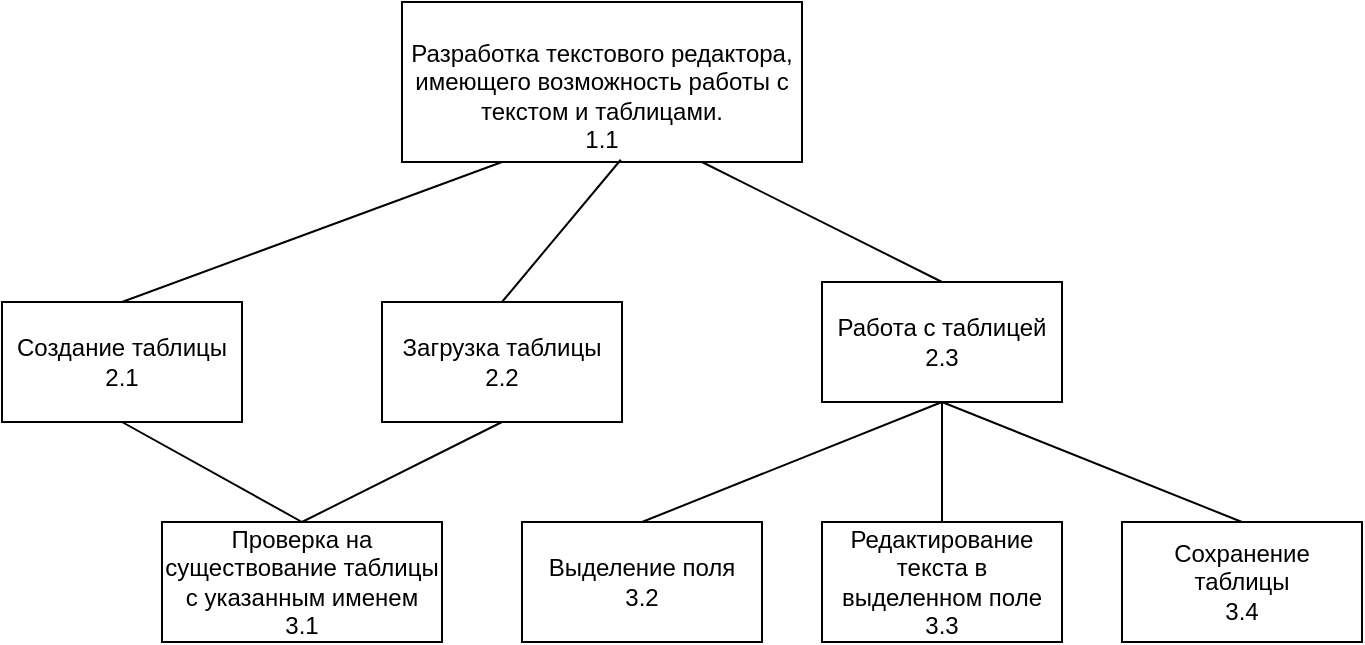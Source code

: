 <mxfile version="15.5.6" type="device"><diagram id="GeOgDV18p4-8QeTWmcWm" name="Page-1"><mxGraphModel dx="1422" dy="780" grid="1" gridSize="10" guides="1" tooltips="1" connect="1" arrows="1" fold="1" page="1" pageScale="1" pageWidth="827" pageHeight="1169" math="0" shadow="0"><root><mxCell id="0"/><mxCell id="1" parent="0"/><mxCell id="oEu7AN3IxFHRaCEvnJvl-2" value="&lt;br&gt;&lt;div&gt;&lt;span&gt;Разработка текстового редактора, имеющего возможность работы с текстом и таблицами.&lt;br&gt;1.1&lt;br&gt;&lt;/span&gt;&lt;/div&gt;" style="rounded=0;whiteSpace=wrap;html=1;" vertex="1" parent="1"><mxGeometry x="300" y="80" width="200" height="80" as="geometry"/></mxCell><mxCell id="oEu7AN3IxFHRaCEvnJvl-6" value="" style="endArrow=none;html=1;rounded=0;entryX=0.25;entryY=1;entryDx=0;entryDy=0;exitX=0.5;exitY=0;exitDx=0;exitDy=0;" edge="1" parent="1" source="oEu7AN3IxFHRaCEvnJvl-21" target="oEu7AN3IxFHRaCEvnJvl-2"><mxGeometry width="50" height="50" relative="1" as="geometry"><mxPoint x="320" y="260" as="sourcePoint"/><mxPoint x="440" y="370" as="targetPoint"/></mxGeometry></mxCell><mxCell id="oEu7AN3IxFHRaCEvnJvl-21" value="&lt;div&gt;Создание таблицы&lt;/div&gt;&lt;div&gt;2.1&lt;/div&gt;" style="rounded=0;whiteSpace=wrap;html=1;" vertex="1" parent="1"><mxGeometry x="100" y="230" width="120" height="60" as="geometry"/></mxCell><mxCell id="oEu7AN3IxFHRaCEvnJvl-22" value="&lt;div&gt;Загрузка таблицы&lt;/div&gt;&lt;div&gt;2.2&lt;br&gt;&lt;/div&gt;" style="rounded=0;whiteSpace=wrap;html=1;" vertex="1" parent="1"><mxGeometry x="290" y="230" width="120" height="60" as="geometry"/></mxCell><mxCell id="oEu7AN3IxFHRaCEvnJvl-30" value="" style="endArrow=none;html=1;rounded=0;exitX=0.5;exitY=0;exitDx=0;exitDy=0;entryX=0.547;entryY=0.986;entryDx=0;entryDy=0;entryPerimeter=0;" edge="1" parent="1" source="oEu7AN3IxFHRaCEvnJvl-22" target="oEu7AN3IxFHRaCEvnJvl-2"><mxGeometry width="50" height="50" relative="1" as="geometry"><mxPoint x="490" y="420" as="sourcePoint"/><mxPoint x="390" y="160" as="targetPoint"/></mxGeometry></mxCell><mxCell id="oEu7AN3IxFHRaCEvnJvl-32" value="Работа с таблицей&lt;br&gt;2.3" style="rounded=0;whiteSpace=wrap;html=1;" vertex="1" parent="1"><mxGeometry x="510" y="220" width="120" height="60" as="geometry"/></mxCell><mxCell id="oEu7AN3IxFHRaCEvnJvl-33" value="" style="endArrow=none;html=1;rounded=0;exitX=0.5;exitY=0;exitDx=0;exitDy=0;entryX=0.75;entryY=1;entryDx=0;entryDy=0;" edge="1" parent="1" source="oEu7AN3IxFHRaCEvnJvl-32" target="oEu7AN3IxFHRaCEvnJvl-2"><mxGeometry width="50" height="50" relative="1" as="geometry"><mxPoint x="460" y="330" as="sourcePoint"/><mxPoint x="410" y="190" as="targetPoint"/></mxGeometry></mxCell><mxCell id="oEu7AN3IxFHRaCEvnJvl-34" value="&lt;div&gt;Проверка на существование таблицы с указанным именем&lt;/div&gt;&lt;div&gt;3.1&lt;br&gt;&lt;/div&gt;" style="rounded=0;whiteSpace=wrap;html=1;" vertex="1" parent="1"><mxGeometry x="180" y="340" width="140" height="60" as="geometry"/></mxCell><mxCell id="oEu7AN3IxFHRaCEvnJvl-37" value="" style="endArrow=none;html=1;rounded=0;entryX=0.5;entryY=1;entryDx=0;entryDy=0;exitX=0.5;exitY=0;exitDx=0;exitDy=0;" edge="1" parent="1" source="oEu7AN3IxFHRaCEvnJvl-34" target="oEu7AN3IxFHRaCEvnJvl-21"><mxGeometry width="50" height="50" relative="1" as="geometry"><mxPoint x="210" y="430" as="sourcePoint"/><mxPoint x="260" y="380" as="targetPoint"/></mxGeometry></mxCell><mxCell id="oEu7AN3IxFHRaCEvnJvl-38" value="" style="endArrow=none;html=1;rounded=0;entryX=0.5;entryY=1;entryDx=0;entryDy=0;exitX=0.5;exitY=0;exitDx=0;exitDy=0;" edge="1" parent="1" source="oEu7AN3IxFHRaCEvnJvl-34" target="oEu7AN3IxFHRaCEvnJvl-22"><mxGeometry width="50" height="50" relative="1" as="geometry"><mxPoint x="240" y="470" as="sourcePoint"/><mxPoint x="290" y="420" as="targetPoint"/></mxGeometry></mxCell><mxCell id="oEu7AN3IxFHRaCEvnJvl-39" value="&lt;div&gt;Редактирование текста в выделенном поле&lt;/div&gt;&lt;div&gt;3.3&lt;br&gt;&lt;/div&gt;" style="rounded=0;whiteSpace=wrap;html=1;" vertex="1" parent="1"><mxGeometry x="510" y="340" width="120" height="60" as="geometry"/></mxCell><mxCell id="oEu7AN3IxFHRaCEvnJvl-40" value="&lt;div&gt;Выделение поля&lt;/div&gt;&lt;div&gt;3.2&lt;/div&gt;" style="rounded=0;whiteSpace=wrap;html=1;" vertex="1" parent="1"><mxGeometry x="360" y="340" width="120" height="60" as="geometry"/></mxCell><mxCell id="oEu7AN3IxFHRaCEvnJvl-41" value="&lt;div&gt;Сохранение таблицы&lt;/div&gt;3.4" style="rounded=0;whiteSpace=wrap;html=1;" vertex="1" parent="1"><mxGeometry x="660" y="340" width="120" height="60" as="geometry"/></mxCell><mxCell id="oEu7AN3IxFHRaCEvnJvl-42" value="" style="endArrow=none;html=1;rounded=0;entryX=0.5;entryY=1;entryDx=0;entryDy=0;exitX=0.5;exitY=0;exitDx=0;exitDy=0;" edge="1" parent="1" source="oEu7AN3IxFHRaCEvnJvl-40" target="oEu7AN3IxFHRaCEvnJvl-32"><mxGeometry width="50" height="50" relative="1" as="geometry"><mxPoint x="480" y="290" as="sourcePoint"/><mxPoint x="530" y="240" as="targetPoint"/></mxGeometry></mxCell><mxCell id="oEu7AN3IxFHRaCEvnJvl-43" value="" style="endArrow=none;html=1;rounded=0;entryX=0.5;entryY=1;entryDx=0;entryDy=0;exitX=0.5;exitY=0;exitDx=0;exitDy=0;" edge="1" parent="1" source="oEu7AN3IxFHRaCEvnJvl-39" target="oEu7AN3IxFHRaCEvnJvl-32"><mxGeometry width="50" height="50" relative="1" as="geometry"><mxPoint x="470" y="520" as="sourcePoint"/><mxPoint x="520" y="470" as="targetPoint"/></mxGeometry></mxCell><mxCell id="oEu7AN3IxFHRaCEvnJvl-44" value="" style="endArrow=none;html=1;rounded=0;entryX=0.5;entryY=1;entryDx=0;entryDy=0;exitX=0.5;exitY=0;exitDx=0;exitDy=0;" edge="1" parent="1" source="oEu7AN3IxFHRaCEvnJvl-41" target="oEu7AN3IxFHRaCEvnJvl-32"><mxGeometry width="50" height="50" relative="1" as="geometry"><mxPoint x="520" y="480" as="sourcePoint"/><mxPoint x="570" y="430" as="targetPoint"/></mxGeometry></mxCell></root></mxGraphModel></diagram></mxfile>